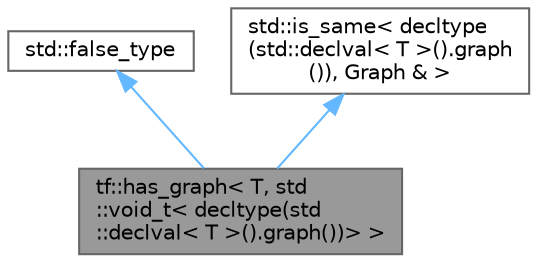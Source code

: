 digraph "tf::has_graph&lt; T, std::void_t&lt; decltype(std::declval&lt; T &gt;().graph())&gt; &gt;"
{
 // LATEX_PDF_SIZE
  bgcolor="transparent";
  edge [fontname=Helvetica,fontsize=10,labelfontname=Helvetica,labelfontsize=10];
  node [fontname=Helvetica,fontsize=10,shape=box,height=0.2,width=0.4];
  Node1 [id="Node000001",label="tf::has_graph\< T, std\l::void_t\< decltype(std\l::declval\< T \>().graph())\> \>",height=0.2,width=0.4,color="gray40", fillcolor="grey60", style="filled", fontcolor="black",tooltip=" "];
  Node2 -> Node1 [id="edge1_Node000001_Node000002",dir="back",color="steelblue1",style="solid",tooltip=" "];
  Node2 [id="Node000002",label="std::false_type",height=0.2,width=0.4,color="gray40", fillcolor="white", style="filled",tooltip=" "];
  Node3 -> Node1 [id="edge2_Node000001_Node000003",dir="back",color="steelblue1",style="solid",tooltip=" "];
  Node3 [id="Node000003",label="std::is_same\< decltype\l(std::declval\< T \>().graph\l()), Graph & \>",height=0.2,width=0.4,color="gray40", fillcolor="white", style="filled",tooltip=" "];
}
